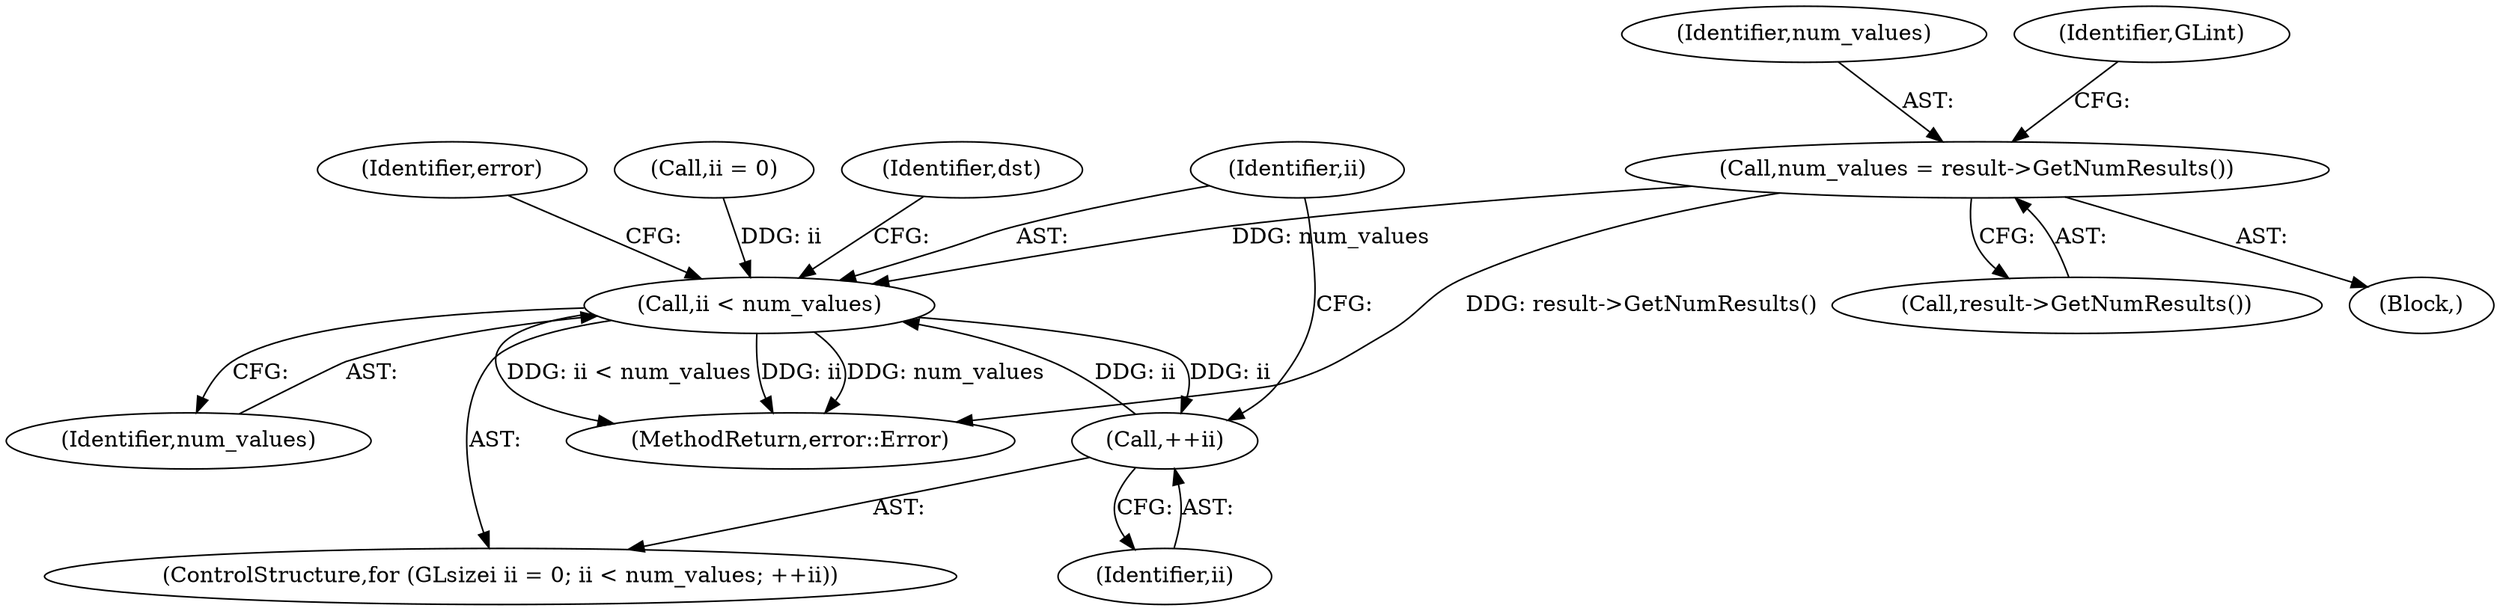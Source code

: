 digraph "1_Chrome_181c7400b2bf50ba02ac77149749fb419b4d4797_0@del" {
"1000174" [label="(Call,num_values = result->GetNumResults())"];
"1000193" [label="(Call,ii < num_values)"];
"1000196" [label="(Call,++ii)"];
"1000188" [label="(ControlStructure,for (GLsizei ii = 0; ii < num_values; ++ii))"];
"1000190" [label="(Call,ii = 0)"];
"1000197" [label="(Identifier,ii)"];
"1000194" [label="(Identifier,ii)"];
"1000201" [label="(Identifier,dst)"];
"1000215" [label="(Identifier,error)"];
"1000175" [label="(Identifier,num_values)"];
"1000195" [label="(Identifier,num_values)"];
"1000179" [label="(Identifier,GLint)"];
"1000176" [label="(Call,result->GetNumResults())"];
"1000216" [label="(MethodReturn,error::Error)"];
"1000196" [label="(Call,++ii)"];
"1000172" [label="(Block,)"];
"1000193" [label="(Call,ii < num_values)"];
"1000174" [label="(Call,num_values = result->GetNumResults())"];
"1000174" -> "1000172"  [label="AST: "];
"1000174" -> "1000176"  [label="CFG: "];
"1000175" -> "1000174"  [label="AST: "];
"1000176" -> "1000174"  [label="AST: "];
"1000179" -> "1000174"  [label="CFG: "];
"1000174" -> "1000216"  [label="DDG: result->GetNumResults()"];
"1000174" -> "1000193"  [label="DDG: num_values"];
"1000193" -> "1000188"  [label="AST: "];
"1000193" -> "1000195"  [label="CFG: "];
"1000194" -> "1000193"  [label="AST: "];
"1000195" -> "1000193"  [label="AST: "];
"1000201" -> "1000193"  [label="CFG: "];
"1000215" -> "1000193"  [label="CFG: "];
"1000193" -> "1000216"  [label="DDG: ii"];
"1000193" -> "1000216"  [label="DDG: num_values"];
"1000193" -> "1000216"  [label="DDG: ii < num_values"];
"1000190" -> "1000193"  [label="DDG: ii"];
"1000196" -> "1000193"  [label="DDG: ii"];
"1000193" -> "1000196"  [label="DDG: ii"];
"1000196" -> "1000188"  [label="AST: "];
"1000196" -> "1000197"  [label="CFG: "];
"1000197" -> "1000196"  [label="AST: "];
"1000194" -> "1000196"  [label="CFG: "];
}
